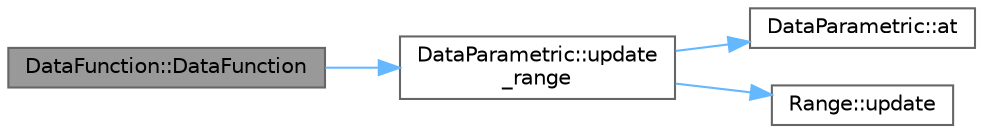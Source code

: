 digraph "DataFunction::DataFunction"
{
 // LATEX_PDF_SIZE
  bgcolor="transparent";
  edge [fontname=Helvetica,fontsize=10,labelfontname=Helvetica,labelfontsize=10];
  node [fontname=Helvetica,fontsize=10,shape=box,height=0.2,width=0.4];
  rankdir="LR";
  Node1 [label="DataFunction::DataFunction",height=0.2,width=0.4,color="gray40", fillcolor="grey60", style="filled", fontcolor="black",tooltip="Construct a data source from a given function [f(0) .. f(size-1)]."];
  Node1 -> Node2 [color="steelblue1",style="solid"];
  Node2 [label="DataParametric::update\l_range",height=0.2,width=0.4,color="grey40", fillcolor="white", style="filled",URL="$class_data_parametric.html#a988c3f474820873a00e9979b32cae73a",tooltip=" "];
  Node2 -> Node3 [color="steelblue1",style="solid"];
  Node3 [label="DataParametric::at",height=0.2,width=0.4,color="grey40", fillcolor="white", style="filled",URL="$class_data_parametric.html#a30ce6c1f8a48a3accb89c16780b1b9a1",tooltip=" "];
  Node2 -> Node4 [color="steelblue1",style="solid"];
  Node4 [label="Range::update",height=0.2,width=0.4,color="grey40", fillcolor="white", style="filled",URL="$class_range.html#adfc4e4f29e56f6f7894e0c40dd8b5cbd",tooltip="Adjust the range limits to include a given value."];
}
